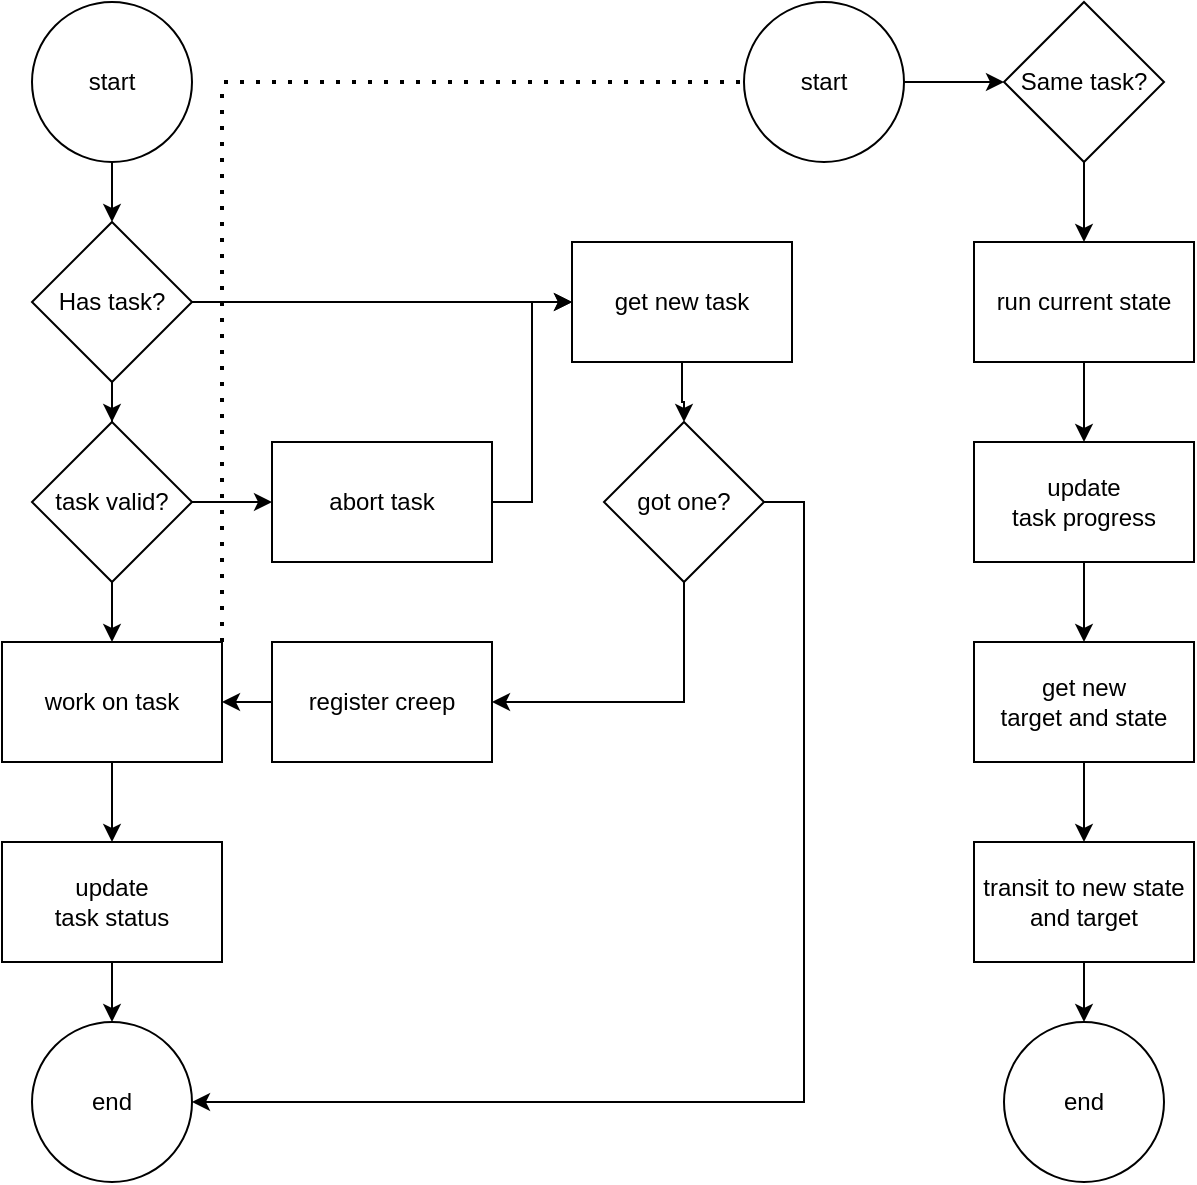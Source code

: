 <mxfile version="13.8.1" type="device"><diagram id="GKsI3d-LZpebYQQeM6fD" name="Page-1"><mxGraphModel dx="1102" dy="648" grid="1" gridSize="10" guides="1" tooltips="1" connect="1" arrows="1" fold="1" page="1" pageScale="1" pageWidth="827" pageHeight="1169" math="0" shadow="0"><root><mxCell id="0"/><mxCell id="1" parent="0"/><mxCell id="--OkL9LqSLMlSWDSk3D5-5" value="" style="edgeStyle=orthogonalEdgeStyle;rounded=0;orthogonalLoop=1;jettySize=auto;html=1;" edge="1" parent="1" source="--OkL9LqSLMlSWDSk3D5-1" target="--OkL9LqSLMlSWDSk3D5-4"><mxGeometry relative="1" as="geometry"/></mxCell><mxCell id="--OkL9LqSLMlSWDSk3D5-1" value="start" style="ellipse;whiteSpace=wrap;html=1;aspect=fixed;" vertex="1" parent="1"><mxGeometry x="34" y="20" width="80" height="80" as="geometry"/></mxCell><mxCell id="--OkL9LqSLMlSWDSk3D5-14" value="" style="edgeStyle=orthogonalEdgeStyle;rounded=0;orthogonalLoop=1;jettySize=auto;html=1;" edge="1" parent="1" source="--OkL9LqSLMlSWDSk3D5-4" target="--OkL9LqSLMlSWDSk3D5-13"><mxGeometry relative="1" as="geometry"/></mxCell><mxCell id="--OkL9LqSLMlSWDSk3D5-22" style="edgeStyle=orthogonalEdgeStyle;rounded=0;orthogonalLoop=1;jettySize=auto;html=1;" edge="1" parent="1" source="--OkL9LqSLMlSWDSk3D5-4" target="--OkL9LqSLMlSWDSk3D5-21"><mxGeometry relative="1" as="geometry"/></mxCell><mxCell id="--OkL9LqSLMlSWDSk3D5-4" value="Has task?" style="rhombus;whiteSpace=wrap;html=1;" vertex="1" parent="1"><mxGeometry x="34" y="130" width="80" height="80" as="geometry"/></mxCell><mxCell id="--OkL9LqSLMlSWDSk3D5-18" value="" style="edgeStyle=orthogonalEdgeStyle;rounded=0;orthogonalLoop=1;jettySize=auto;html=1;" edge="1" parent="1" source="--OkL9LqSLMlSWDSk3D5-7" target="--OkL9LqSLMlSWDSk3D5-9"><mxGeometry relative="1" as="geometry"/></mxCell><mxCell id="--OkL9LqSLMlSWDSk3D5-7" value="work on task" style="rounded=0;whiteSpace=wrap;html=1;" vertex="1" parent="1"><mxGeometry x="19" y="340" width="110" height="60" as="geometry"/></mxCell><mxCell id="--OkL9LqSLMlSWDSk3D5-29" value="" style="edgeStyle=orthogonalEdgeStyle;rounded=0;orthogonalLoop=1;jettySize=auto;html=1;" edge="1" parent="1" source="--OkL9LqSLMlSWDSk3D5-9" target="--OkL9LqSLMlSWDSk3D5-19"><mxGeometry relative="1" as="geometry"/></mxCell><mxCell id="--OkL9LqSLMlSWDSk3D5-9" value="update &lt;br&gt;task status" style="rounded=0;whiteSpace=wrap;html=1;" vertex="1" parent="1"><mxGeometry x="19" y="440" width="110" height="60" as="geometry"/></mxCell><mxCell id="--OkL9LqSLMlSWDSk3D5-15" value="" style="edgeStyle=orthogonalEdgeStyle;rounded=0;orthogonalLoop=1;jettySize=auto;html=1;" edge="1" parent="1" source="--OkL9LqSLMlSWDSk3D5-13" target="--OkL9LqSLMlSWDSk3D5-7"><mxGeometry relative="1" as="geometry"/></mxCell><mxCell id="--OkL9LqSLMlSWDSk3D5-20" value="" style="edgeStyle=orthogonalEdgeStyle;rounded=0;orthogonalLoop=1;jettySize=auto;html=1;" edge="1" parent="1" source="--OkL9LqSLMlSWDSk3D5-13" target="--OkL9LqSLMlSWDSk3D5-17"><mxGeometry relative="1" as="geometry"/></mxCell><mxCell id="--OkL9LqSLMlSWDSk3D5-13" value="task valid?" style="rhombus;whiteSpace=wrap;html=1;" vertex="1" parent="1"><mxGeometry x="34" y="230" width="80" height="80" as="geometry"/></mxCell><mxCell id="--OkL9LqSLMlSWDSk3D5-23" style="edgeStyle=orthogonalEdgeStyle;rounded=0;orthogonalLoop=1;jettySize=auto;html=1;entryX=0;entryY=0.5;entryDx=0;entryDy=0;" edge="1" parent="1" source="--OkL9LqSLMlSWDSk3D5-17" target="--OkL9LqSLMlSWDSk3D5-21"><mxGeometry relative="1" as="geometry"/></mxCell><mxCell id="--OkL9LqSLMlSWDSk3D5-17" value="abort task" style="rounded=0;whiteSpace=wrap;html=1;" vertex="1" parent="1"><mxGeometry x="154" y="240" width="110" height="60" as="geometry"/></mxCell><mxCell id="--OkL9LqSLMlSWDSk3D5-19" value="end" style="ellipse;whiteSpace=wrap;html=1;aspect=fixed;" vertex="1" parent="1"><mxGeometry x="34" y="530" width="80" height="80" as="geometry"/></mxCell><mxCell id="--OkL9LqSLMlSWDSk3D5-33" value="" style="edgeStyle=orthogonalEdgeStyle;rounded=0;orthogonalLoop=1;jettySize=auto;html=1;" edge="1" parent="1" source="--OkL9LqSLMlSWDSk3D5-21" target="--OkL9LqSLMlSWDSk3D5-31"><mxGeometry relative="1" as="geometry"/></mxCell><mxCell id="--OkL9LqSLMlSWDSk3D5-21" value="get new task" style="rounded=0;whiteSpace=wrap;html=1;" vertex="1" parent="1"><mxGeometry x="304" y="140" width="110" height="60" as="geometry"/></mxCell><mxCell id="--OkL9LqSLMlSWDSk3D5-32" value="" style="edgeStyle=orthogonalEdgeStyle;rounded=0;orthogonalLoop=1;jettySize=auto;html=1;" edge="1" parent="1" source="--OkL9LqSLMlSWDSk3D5-25" target="--OkL9LqSLMlSWDSk3D5-7"><mxGeometry relative="1" as="geometry"/></mxCell><mxCell id="--OkL9LqSLMlSWDSk3D5-25" value="register creep" style="rounded=0;whiteSpace=wrap;html=1;" vertex="1" parent="1"><mxGeometry x="154" y="340" width="110" height="60" as="geometry"/></mxCell><mxCell id="--OkL9LqSLMlSWDSk3D5-34" style="edgeStyle=orthogonalEdgeStyle;rounded=0;orthogonalLoop=1;jettySize=auto;html=1;entryX=1;entryY=0.5;entryDx=0;entryDy=0;" edge="1" parent="1" source="--OkL9LqSLMlSWDSk3D5-31" target="--OkL9LqSLMlSWDSk3D5-25"><mxGeometry relative="1" as="geometry"><Array as="points"><mxPoint x="360" y="370"/></Array></mxGeometry></mxCell><mxCell id="--OkL9LqSLMlSWDSk3D5-35" style="edgeStyle=orthogonalEdgeStyle;rounded=0;orthogonalLoop=1;jettySize=auto;html=1;entryX=1;entryY=0.5;entryDx=0;entryDy=0;" edge="1" parent="1" source="--OkL9LqSLMlSWDSk3D5-31" target="--OkL9LqSLMlSWDSk3D5-19"><mxGeometry relative="1" as="geometry"><Array as="points"><mxPoint x="420" y="270"/><mxPoint x="420" y="570"/></Array></mxGeometry></mxCell><mxCell id="--OkL9LqSLMlSWDSk3D5-31" value="got one?" style="rhombus;whiteSpace=wrap;html=1;" vertex="1" parent="1"><mxGeometry x="320" y="230" width="80" height="80" as="geometry"/></mxCell><mxCell id="--OkL9LqSLMlSWDSk3D5-38" value="" style="edgeStyle=orthogonalEdgeStyle;rounded=0;orthogonalLoop=1;jettySize=auto;html=1;" edge="1" parent="1" source="--OkL9LqSLMlSWDSk3D5-36" target="--OkL9LqSLMlSWDSk3D5-37"><mxGeometry relative="1" as="geometry"/></mxCell><mxCell id="--OkL9LqSLMlSWDSk3D5-36" value="start" style="ellipse;whiteSpace=wrap;html=1;aspect=fixed;" vertex="1" parent="1"><mxGeometry x="390" y="20" width="80" height="80" as="geometry"/></mxCell><mxCell id="--OkL9LqSLMlSWDSk3D5-51" value="" style="edgeStyle=orthogonalEdgeStyle;rounded=0;orthogonalLoop=1;jettySize=auto;html=1;" edge="1" parent="1" source="--OkL9LqSLMlSWDSk3D5-37" target="--OkL9LqSLMlSWDSk3D5-44"><mxGeometry relative="1" as="geometry"/></mxCell><mxCell id="--OkL9LqSLMlSWDSk3D5-37" value="Same task?" style="rhombus;whiteSpace=wrap;html=1;" vertex="1" parent="1"><mxGeometry x="520" y="20" width="80" height="80" as="geometry"/></mxCell><mxCell id="--OkL9LqSLMlSWDSk3D5-39" value="" style="endArrow=none;dashed=1;html=1;dashPattern=1 3;strokeWidth=2;exitX=1;exitY=0;exitDx=0;exitDy=0;" edge="1" parent="1" source="--OkL9LqSLMlSWDSk3D5-7"><mxGeometry width="50" height="50" relative="1" as="geometry"><mxPoint x="114" y="340" as="sourcePoint"/><mxPoint x="129" y="60" as="targetPoint"/></mxGeometry></mxCell><mxCell id="--OkL9LqSLMlSWDSk3D5-40" value="" style="endArrow=none;dashed=1;html=1;dashPattern=1 3;strokeWidth=2;entryX=0;entryY=0.5;entryDx=0;entryDy=0;" edge="1" parent="1" target="--OkL9LqSLMlSWDSk3D5-36"><mxGeometry width="50" height="50" relative="1" as="geometry"><mxPoint x="130" y="60" as="sourcePoint"/><mxPoint x="310" y="50" as="targetPoint"/></mxGeometry></mxCell><mxCell id="--OkL9LqSLMlSWDSk3D5-53" value="" style="edgeStyle=orthogonalEdgeStyle;rounded=0;orthogonalLoop=1;jettySize=auto;html=1;" edge="1" parent="1" source="--OkL9LqSLMlSWDSk3D5-44" target="--OkL9LqSLMlSWDSk3D5-50"><mxGeometry relative="1" as="geometry"/></mxCell><mxCell id="--OkL9LqSLMlSWDSk3D5-44" value="run current state" style="rounded=0;whiteSpace=wrap;html=1;" vertex="1" parent="1"><mxGeometry x="505" y="140" width="110" height="60" as="geometry"/></mxCell><mxCell id="--OkL9LqSLMlSWDSk3D5-54" value="" style="edgeStyle=orthogonalEdgeStyle;rounded=0;orthogonalLoop=1;jettySize=auto;html=1;" edge="1" parent="1" source="--OkL9LqSLMlSWDSk3D5-50" target="--OkL9LqSLMlSWDSk3D5-52"><mxGeometry relative="1" as="geometry"/></mxCell><mxCell id="--OkL9LqSLMlSWDSk3D5-50" value="update &lt;br&gt;task progress" style="rounded=0;whiteSpace=wrap;html=1;" vertex="1" parent="1"><mxGeometry x="505" y="240" width="110" height="60" as="geometry"/></mxCell><mxCell id="--OkL9LqSLMlSWDSk3D5-56" value="" style="edgeStyle=orthogonalEdgeStyle;rounded=0;orthogonalLoop=1;jettySize=auto;html=1;" edge="1" parent="1" source="--OkL9LqSLMlSWDSk3D5-52" target="--OkL9LqSLMlSWDSk3D5-55"><mxGeometry relative="1" as="geometry"/></mxCell><mxCell id="--OkL9LqSLMlSWDSk3D5-52" value="get new &lt;br&gt;target and state" style="rounded=0;whiteSpace=wrap;html=1;" vertex="1" parent="1"><mxGeometry x="505" y="340" width="110" height="60" as="geometry"/></mxCell><mxCell id="--OkL9LqSLMlSWDSk3D5-58" value="" style="edgeStyle=orthogonalEdgeStyle;rounded=0;orthogonalLoop=1;jettySize=auto;html=1;" edge="1" parent="1" source="--OkL9LqSLMlSWDSk3D5-55" target="--OkL9LqSLMlSWDSk3D5-57"><mxGeometry relative="1" as="geometry"/></mxCell><mxCell id="--OkL9LqSLMlSWDSk3D5-55" value="transit to new state and target" style="rounded=0;whiteSpace=wrap;html=1;" vertex="1" parent="1"><mxGeometry x="505" y="440" width="110" height="60" as="geometry"/></mxCell><mxCell id="--OkL9LqSLMlSWDSk3D5-57" value="end" style="ellipse;whiteSpace=wrap;html=1;aspect=fixed;" vertex="1" parent="1"><mxGeometry x="520" y="530" width="80" height="80" as="geometry"/></mxCell></root></mxGraphModel></diagram></mxfile>